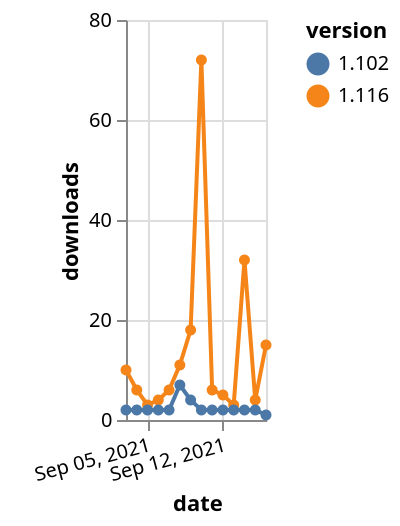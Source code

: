 {"$schema": "https://vega.github.io/schema/vega-lite/v5.json", "description": "A simple bar chart with embedded data.", "data": {"values": [{"date": "2021-09-03", "total": 22313, "delta": 10, "version": "1.116"}, {"date": "2021-09-04", "total": 22319, "delta": 6, "version": "1.116"}, {"date": "2021-09-05", "total": 22322, "delta": 3, "version": "1.116"}, {"date": "2021-09-06", "total": 22326, "delta": 4, "version": "1.116"}, {"date": "2021-09-07", "total": 22332, "delta": 6, "version": "1.116"}, {"date": "2021-09-08", "total": 22343, "delta": 11, "version": "1.116"}, {"date": "2021-09-09", "total": 22361, "delta": 18, "version": "1.116"}, {"date": "2021-09-10", "total": 22433, "delta": 72, "version": "1.116"}, {"date": "2021-09-11", "total": 22439, "delta": 6, "version": "1.116"}, {"date": "2021-09-12", "total": 22444, "delta": 5, "version": "1.116"}, {"date": "2021-09-13", "total": 22447, "delta": 3, "version": "1.116"}, {"date": "2021-09-14", "total": 22479, "delta": 32, "version": "1.116"}, {"date": "2021-09-15", "total": 22483, "delta": 4, "version": "1.116"}, {"date": "2021-09-16", "total": 22498, "delta": 15, "version": "1.116"}, {"date": "2021-09-03", "total": 11703, "delta": 2, "version": "1.102"}, {"date": "2021-09-04", "total": 11705, "delta": 2, "version": "1.102"}, {"date": "2021-09-05", "total": 11707, "delta": 2, "version": "1.102"}, {"date": "2021-09-06", "total": 11709, "delta": 2, "version": "1.102"}, {"date": "2021-09-07", "total": 11711, "delta": 2, "version": "1.102"}, {"date": "2021-09-08", "total": 11718, "delta": 7, "version": "1.102"}, {"date": "2021-09-09", "total": 11722, "delta": 4, "version": "1.102"}, {"date": "2021-09-10", "total": 11724, "delta": 2, "version": "1.102"}, {"date": "2021-09-11", "total": 11726, "delta": 2, "version": "1.102"}, {"date": "2021-09-12", "total": 11728, "delta": 2, "version": "1.102"}, {"date": "2021-09-13", "total": 11730, "delta": 2, "version": "1.102"}, {"date": "2021-09-14", "total": 11732, "delta": 2, "version": "1.102"}, {"date": "2021-09-15", "total": 11734, "delta": 2, "version": "1.102"}, {"date": "2021-09-16", "total": 11735, "delta": 1, "version": "1.102"}]}, "width": "container", "mark": {"type": "line", "point": {"filled": true}}, "encoding": {"x": {"field": "date", "type": "temporal", "timeUnit": "yearmonthdate", "title": "date", "axis": {"labelAngle": -15}}, "y": {"field": "delta", "type": "quantitative", "title": "downloads"}, "color": {"field": "version", "type": "nominal"}, "tooltip": {"field": "delta"}}}
